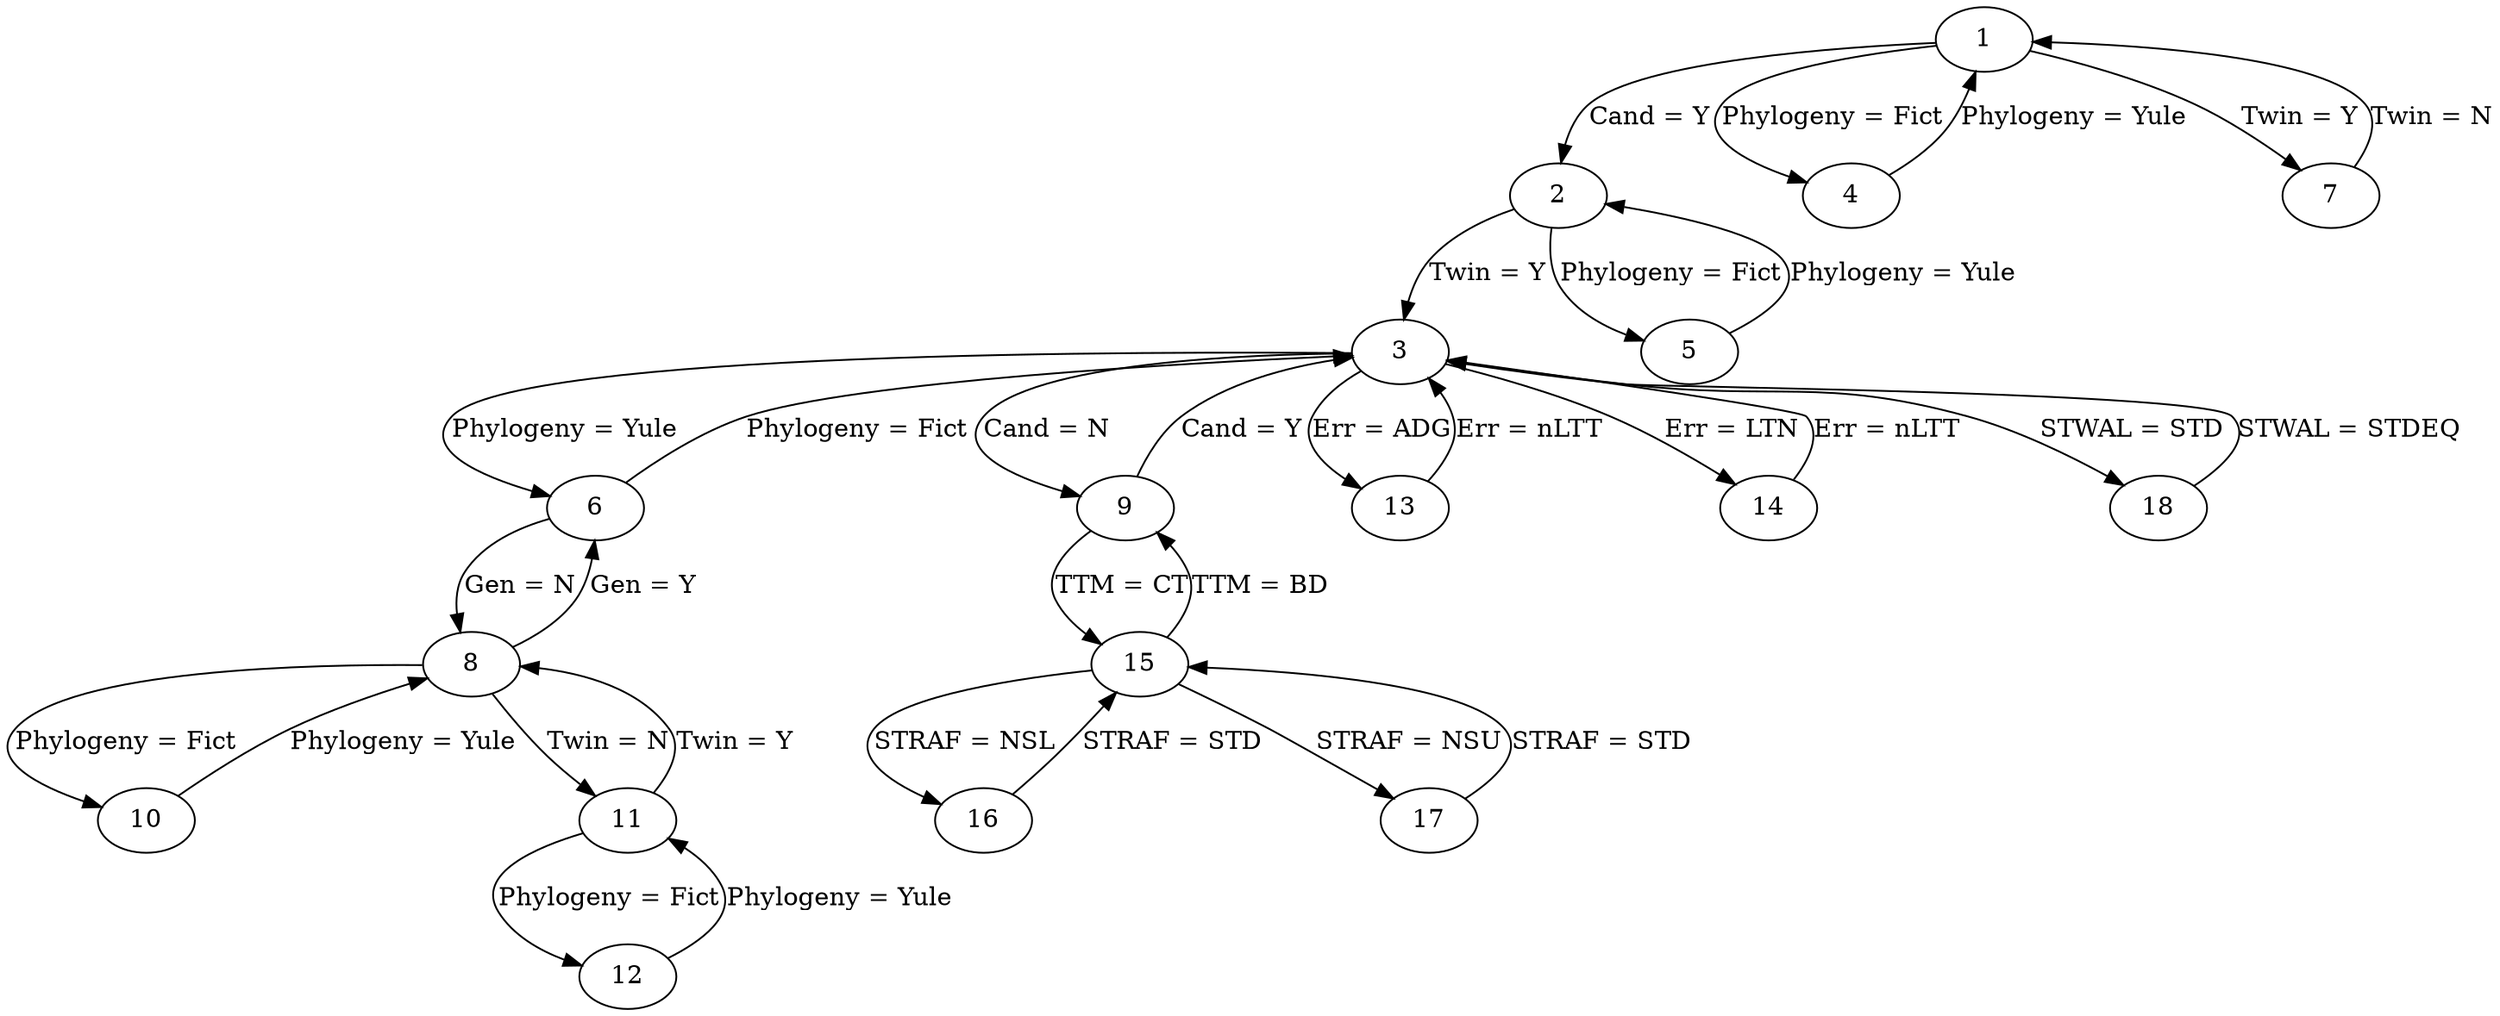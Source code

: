digraph G
{
  1 -> 2 [ label="Cand = Y" ]; 
  1 -> 4 [ label="Phylogeny = Fict" ]; 
  1 -> 7 [ label="Twin = Y" ]; 
  2 -> 3 [ label="Twin = Y" ]; 
  2 -> 5 [ label="Phylogeny = Fict" ]; 
  3 -> 6 [ label="Phylogeny = Yule" ]; 
  3 -> 9 [ label="Cand = N" ]; 
  3 -> 13 [ label="Err = ADG" ];
  3 -> 14 [ label="Err = LTN" ];
  3 -> 18 [ label="STWAL = STD" ];
  4 -> 1 [ label="Phylogeny = Yule" ]; 
  5 -> 2 [ label="Phylogeny = Yule" ]; 
  6 -> 3 [ label="Phylogeny = Fict" ]; 
  6 -> 8 [ label="Gen = N" ]; 
  7 -> 1 [ label="Twin = N" ]; 
  8 -> 6 [ label="Gen = Y" ]; 
  8 -> 10 [ label="Phylogeny = Fict" ]; 
  8 -> 11 [ label="Twin = N" ]; 
  9 -> 3 [ label="Cand = Y" ]; 
  9 -> 15 [ label="TTM = CT" ]; 
  10 -> 8 [ label="Phylogeny = Yule" ]; 
  11 -> 8 [ label="Twin = Y" ]; 
  11 -> 12 [ label="Phylogeny = Fict" ]; 
  12 -> 11 [ label="Phylogeny = Yule" ]; 
  13 -> 3 [ label="Err = nLTT" ];
  14 -> 3 [ label="Err = nLTT" ];
  15 -> 9 [ label="TTM = BD" ]; 
  15 -> 16 [ label="STRAF = NSL" ]; 
  15 -> 17 [ label="STRAF = NSU" ]; 
  16 -> 15 [ label="STRAF = STD" ]; 
  17 -> 15 [ label="STRAF = STD" ]; 
  18 -> 3 [ label="STWAL = STDEQ" ];
}
